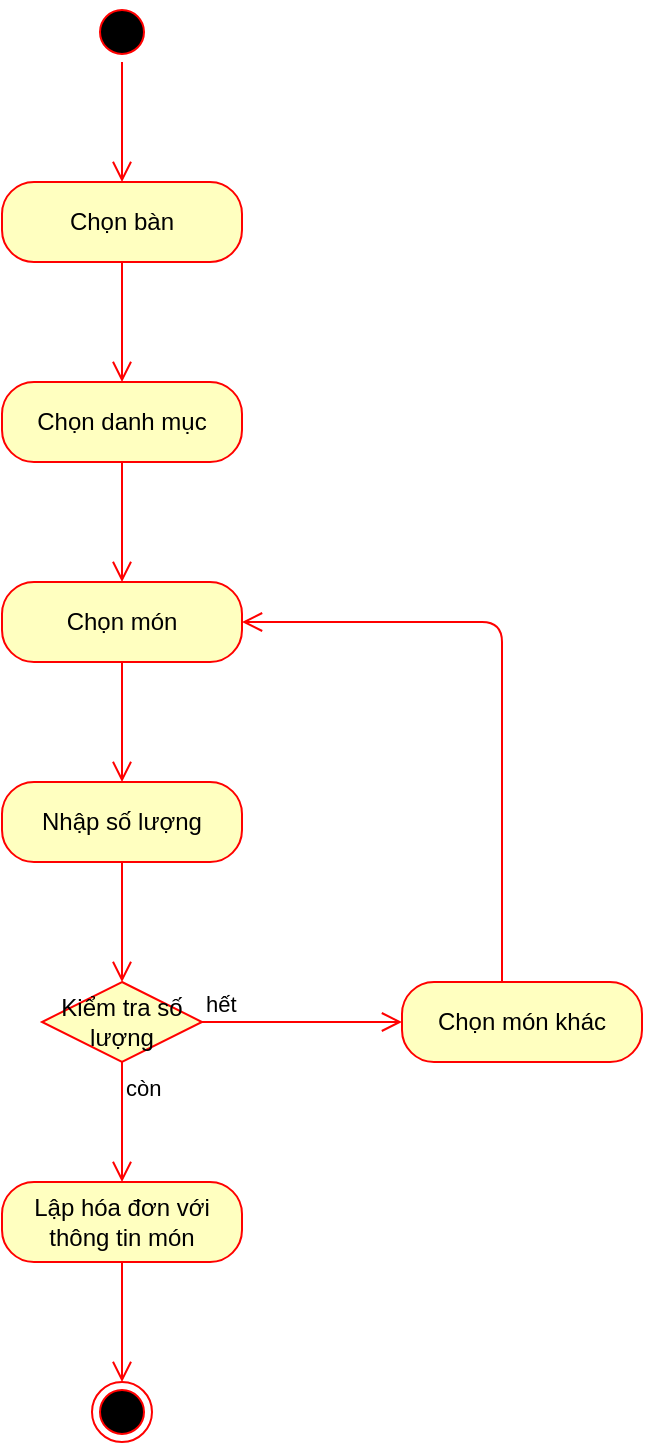 <mxfile version="12.3.9" type="device" pages="1"><diagram id="hHQdCCEu_RaEOl8YcIpn" name="Page-1"><mxGraphModel dx="1038" dy="500" grid="1" gridSize="10" guides="1" tooltips="1" connect="1" arrows="1" fold="1" page="1" pageScale="1" pageWidth="850" pageHeight="1100" math="0" shadow="0"><root><mxCell id="0"/><mxCell id="1" parent="0"/><mxCell id="WjuhNMxaiYRZ8nhU8yg--1" value="" style="ellipse;html=1;shape=startState;fillColor=#000000;strokeColor=#ff0000;" vertex="1" parent="1"><mxGeometry x="315" y="30" width="30" height="30" as="geometry"/></mxCell><mxCell id="WjuhNMxaiYRZ8nhU8yg--2" value="" style="edgeStyle=orthogonalEdgeStyle;html=1;verticalAlign=bottom;endArrow=open;endSize=8;strokeColor=#ff0000;" edge="1" source="WjuhNMxaiYRZ8nhU8yg--1" parent="1"><mxGeometry relative="1" as="geometry"><mxPoint x="330" y="120" as="targetPoint"/></mxGeometry></mxCell><mxCell id="WjuhNMxaiYRZ8nhU8yg--3" value="Chọn bàn" style="rounded=1;whiteSpace=wrap;html=1;arcSize=40;fontColor=#000000;fillColor=#ffffc0;strokeColor=#ff0000;" vertex="1" parent="1"><mxGeometry x="270" y="120" width="120" height="40" as="geometry"/></mxCell><mxCell id="WjuhNMxaiYRZ8nhU8yg--4" value="" style="edgeStyle=orthogonalEdgeStyle;html=1;verticalAlign=bottom;endArrow=open;endSize=8;strokeColor=#ff0000;" edge="1" source="WjuhNMxaiYRZ8nhU8yg--3" parent="1"><mxGeometry relative="1" as="geometry"><mxPoint x="330" y="220" as="targetPoint"/></mxGeometry></mxCell><mxCell id="WjuhNMxaiYRZ8nhU8yg--5" value="Chọn danh mục" style="rounded=1;whiteSpace=wrap;html=1;arcSize=40;fontColor=#000000;fillColor=#ffffc0;strokeColor=#ff0000;" vertex="1" parent="1"><mxGeometry x="270" y="220" width="120" height="40" as="geometry"/></mxCell><mxCell id="WjuhNMxaiYRZ8nhU8yg--6" value="" style="edgeStyle=orthogonalEdgeStyle;html=1;verticalAlign=bottom;endArrow=open;endSize=8;strokeColor=#ff0000;" edge="1" source="WjuhNMxaiYRZ8nhU8yg--5" parent="1"><mxGeometry relative="1" as="geometry"><mxPoint x="330" y="320" as="targetPoint"/></mxGeometry></mxCell><mxCell id="WjuhNMxaiYRZ8nhU8yg--9" value="Chọn món" style="rounded=1;whiteSpace=wrap;html=1;arcSize=40;fontColor=#000000;fillColor=#ffffc0;strokeColor=#ff0000;" vertex="1" parent="1"><mxGeometry x="270" y="320" width="120" height="40" as="geometry"/></mxCell><mxCell id="WjuhNMxaiYRZ8nhU8yg--10" value="" style="edgeStyle=orthogonalEdgeStyle;html=1;verticalAlign=bottom;endArrow=open;endSize=8;strokeColor=#ff0000;" edge="1" source="WjuhNMxaiYRZ8nhU8yg--9" parent="1"><mxGeometry relative="1" as="geometry"><mxPoint x="330" y="420" as="targetPoint"/></mxGeometry></mxCell><mxCell id="WjuhNMxaiYRZ8nhU8yg--11" value="Kiểm tra số lượng" style="rhombus;whiteSpace=wrap;html=1;fillColor=#ffffc0;strokeColor=#ff0000;" vertex="1" parent="1"><mxGeometry x="290" y="520" width="80" height="40" as="geometry"/></mxCell><mxCell id="WjuhNMxaiYRZ8nhU8yg--12" value="hết" style="edgeStyle=orthogonalEdgeStyle;html=1;align=left;verticalAlign=bottom;endArrow=open;endSize=8;strokeColor=#ff0000;" edge="1" source="WjuhNMxaiYRZ8nhU8yg--11" parent="1"><mxGeometry x="-1" relative="1" as="geometry"><mxPoint x="470" y="540" as="targetPoint"/></mxGeometry></mxCell><mxCell id="WjuhNMxaiYRZ8nhU8yg--13" value="còn" style="edgeStyle=orthogonalEdgeStyle;html=1;align=left;verticalAlign=top;endArrow=open;endSize=8;strokeColor=#ff0000;" edge="1" source="WjuhNMxaiYRZ8nhU8yg--11" parent="1"><mxGeometry x="-1" relative="1" as="geometry"><mxPoint x="330" y="620" as="targetPoint"/></mxGeometry></mxCell><mxCell id="WjuhNMxaiYRZ8nhU8yg--14" value="Chọn món khác" style="rounded=1;whiteSpace=wrap;html=1;arcSize=40;fontColor=#000000;fillColor=#ffffc0;strokeColor=#ff0000;" vertex="1" parent="1"><mxGeometry x="470" y="520" width="120" height="40" as="geometry"/></mxCell><mxCell id="WjuhNMxaiYRZ8nhU8yg--15" value="" style="edgeStyle=orthogonalEdgeStyle;html=1;verticalAlign=bottom;endArrow=open;endSize=8;strokeColor=#ff0000;entryX=1;entryY=0.5;entryDx=0;entryDy=0;" edge="1" source="WjuhNMxaiYRZ8nhU8yg--14" parent="1" target="WjuhNMxaiYRZ8nhU8yg--9"><mxGeometry relative="1" as="geometry"><mxPoint x="440" y="470" as="targetPoint"/><Array as="points"><mxPoint x="520" y="340"/></Array></mxGeometry></mxCell><mxCell id="WjuhNMxaiYRZ8nhU8yg--16" value="Lập hóa đơn với thông tin món" style="rounded=1;whiteSpace=wrap;html=1;arcSize=40;fontColor=#000000;fillColor=#ffffc0;strokeColor=#ff0000;" vertex="1" parent="1"><mxGeometry x="270" y="620" width="120" height="40" as="geometry"/></mxCell><mxCell id="WjuhNMxaiYRZ8nhU8yg--17" value="" style="edgeStyle=orthogonalEdgeStyle;html=1;verticalAlign=bottom;endArrow=open;endSize=8;strokeColor=#ff0000;" edge="1" source="WjuhNMxaiYRZ8nhU8yg--16" parent="1"><mxGeometry relative="1" as="geometry"><mxPoint x="330" y="720" as="targetPoint"/></mxGeometry></mxCell><mxCell id="WjuhNMxaiYRZ8nhU8yg--18" value="" style="ellipse;html=1;shape=endState;fillColor=#000000;strokeColor=#ff0000;" vertex="1" parent="1"><mxGeometry x="315" y="720" width="30" height="30" as="geometry"/></mxCell><mxCell id="WjuhNMxaiYRZ8nhU8yg--19" value="Nhập số lượng" style="rounded=1;whiteSpace=wrap;html=1;arcSize=40;fontColor=#000000;fillColor=#ffffc0;strokeColor=#ff0000;" vertex="1" parent="1"><mxGeometry x="270" y="420" width="120" height="40" as="geometry"/></mxCell><mxCell id="WjuhNMxaiYRZ8nhU8yg--20" value="" style="edgeStyle=orthogonalEdgeStyle;html=1;verticalAlign=bottom;endArrow=open;endSize=8;strokeColor=#ff0000;" edge="1" source="WjuhNMxaiYRZ8nhU8yg--19" parent="1"><mxGeometry relative="1" as="geometry"><mxPoint x="330" y="520" as="targetPoint"/></mxGeometry></mxCell></root></mxGraphModel></diagram></mxfile>